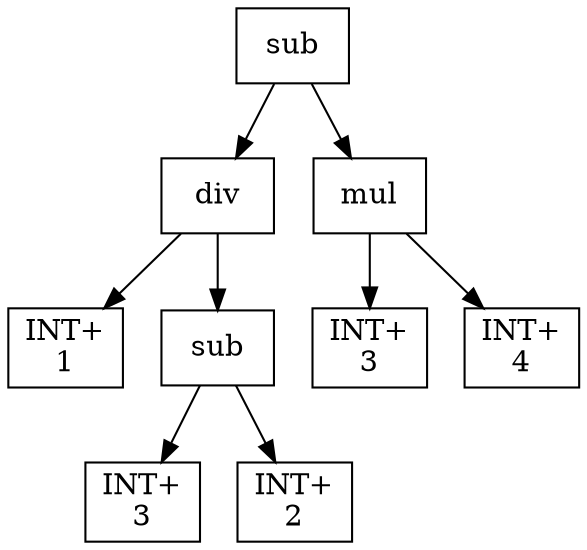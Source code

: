 digraph expr {
  node [shape=box];
  n1 [label="sub"];
  n2 [label="div"];
  n3 [label="INT+\n1"];
  n4 [label="sub"];
  n5 [label="INT+\n3"];
  n6 [label="INT+\n2"];
  n4 -> n5;
  n4 -> n6;
  n2 -> n3;
  n2 -> n4;
  n7 [label="mul"];
  n8 [label="INT+\n3"];
  n9 [label="INT+\n4"];
  n7 -> n8;
  n7 -> n9;
  n1 -> n2;
  n1 -> n7;
}